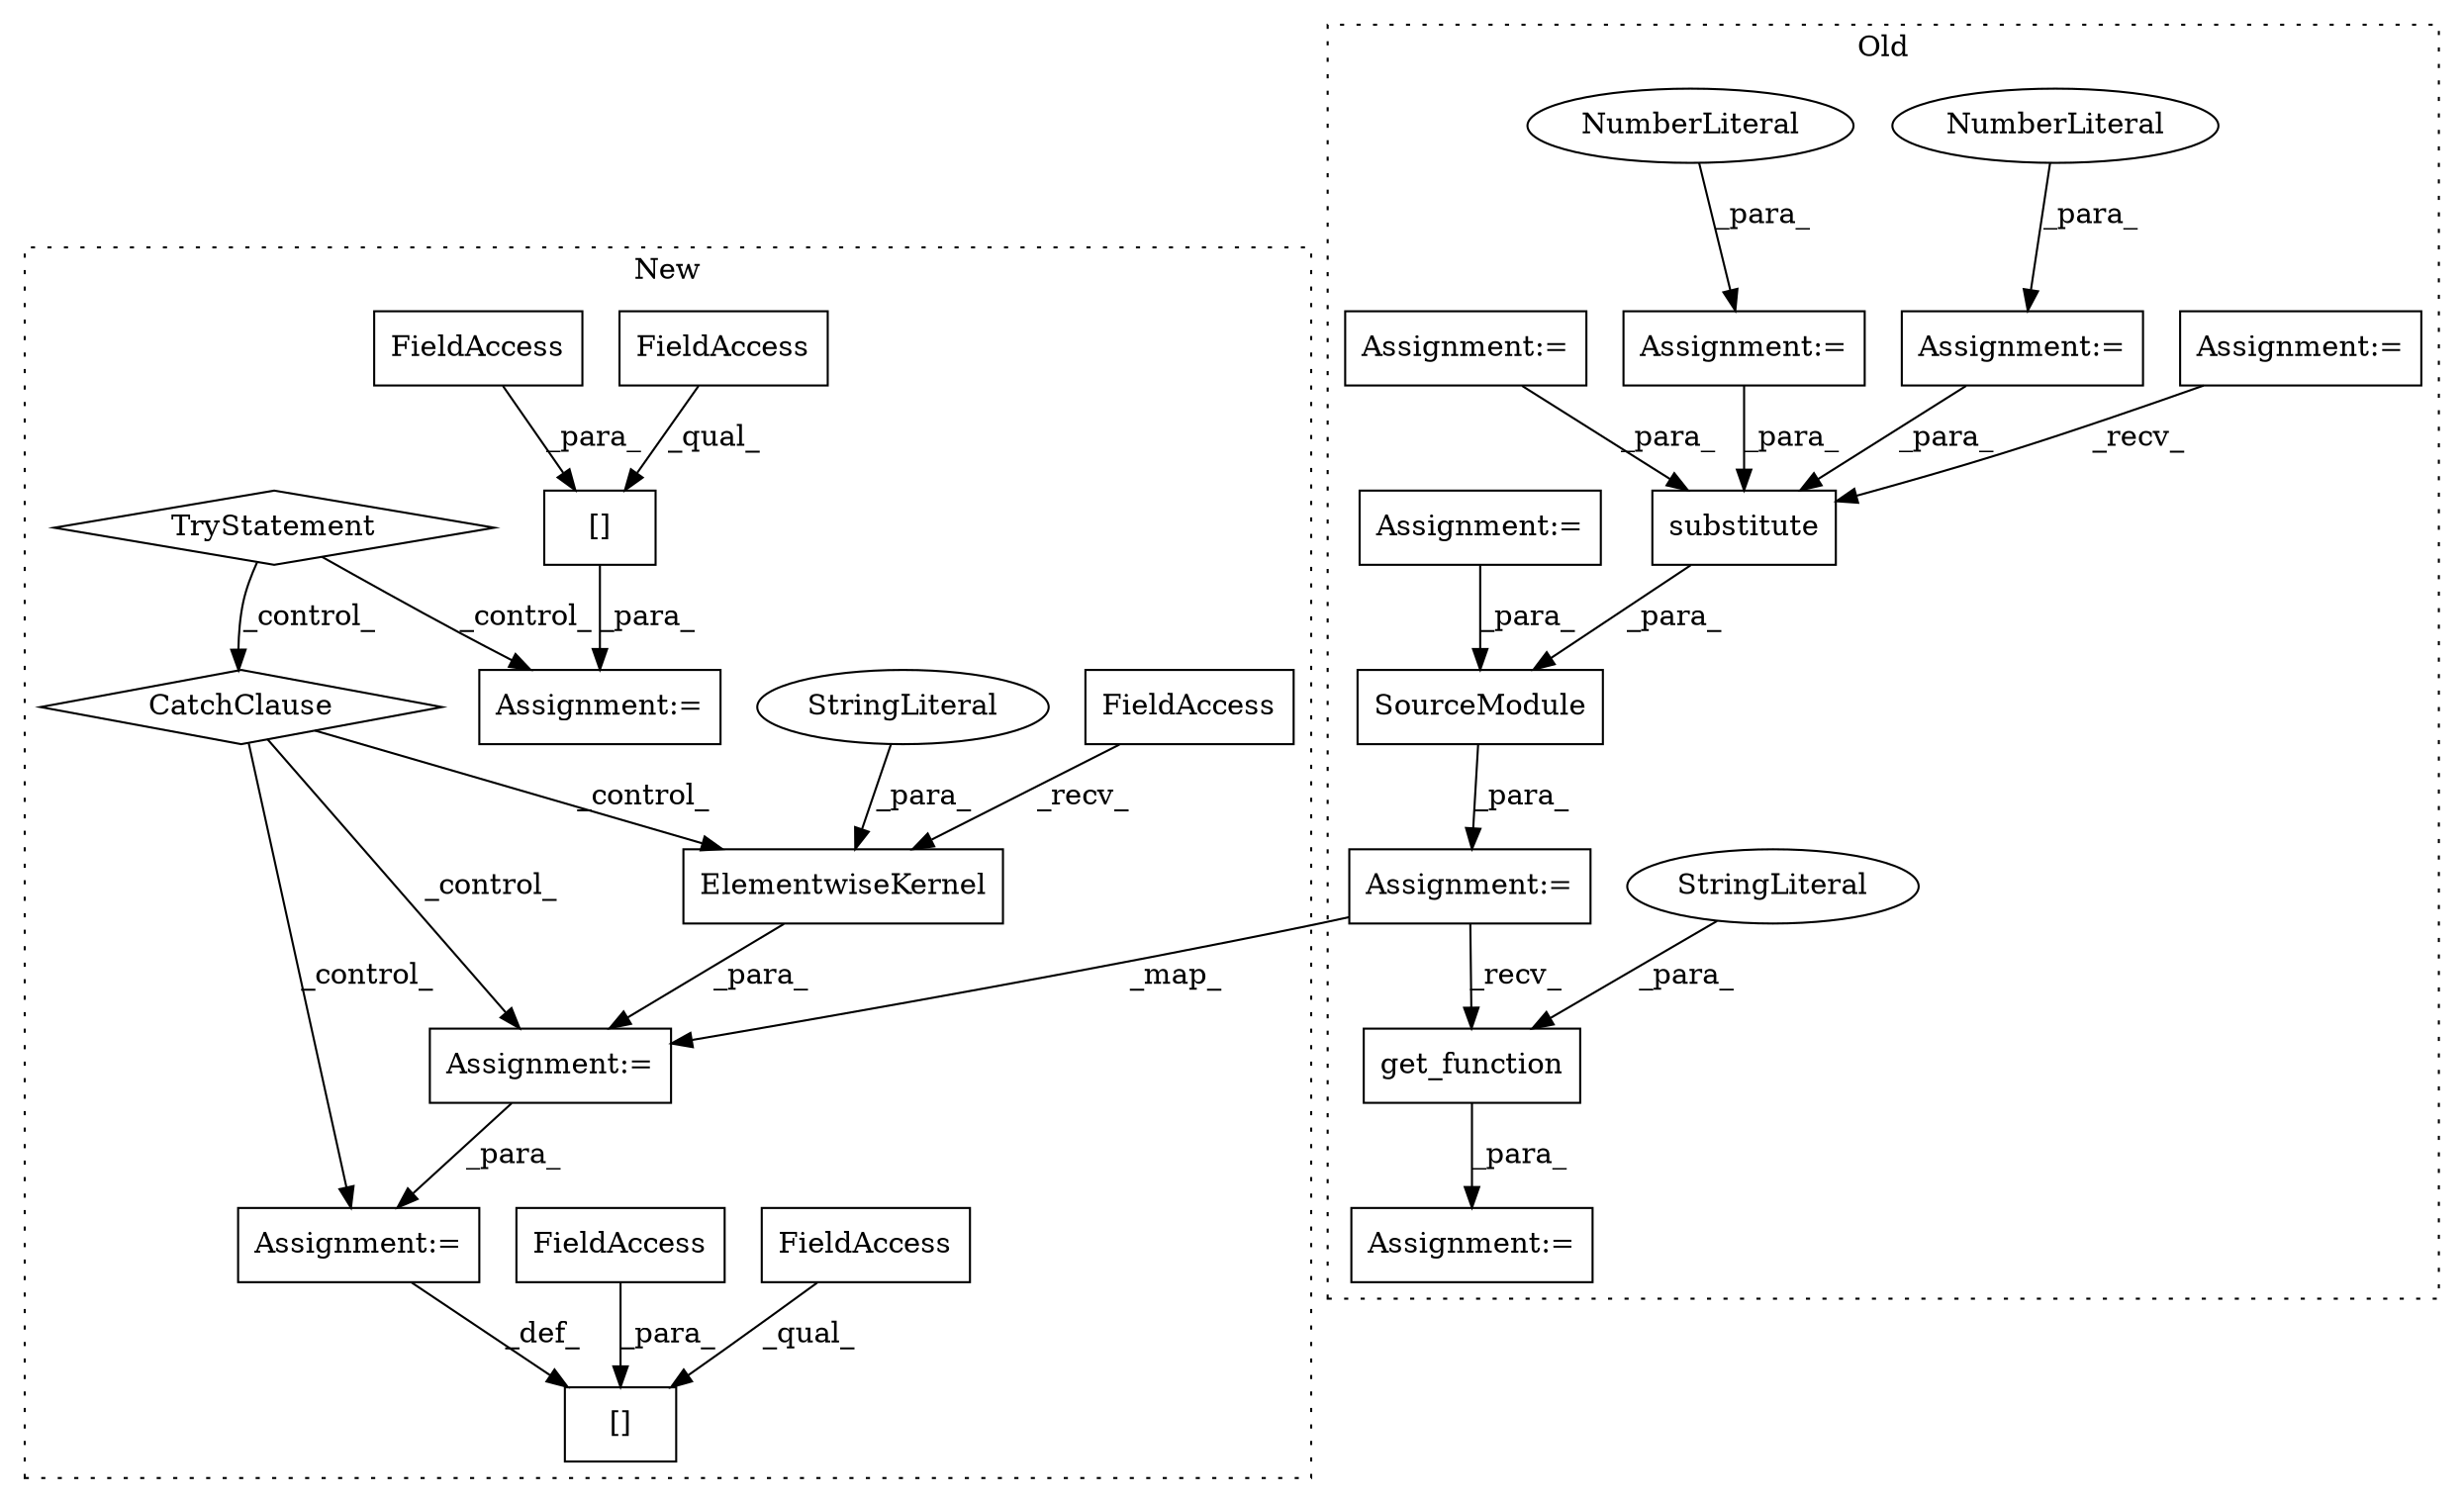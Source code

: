 digraph G {
subgraph cluster0 {
1 [label="substitute" a="32" s="1518,1539" l="11,1" shape="box"];
3 [label="Assignment:=" a="7" s="986" l="13" shape="box"];
5 [label="Assignment:=" a="7" s="1601" l="1" shape="box"];
7 [label="SourceModule" a="32" s="1491,1585" l="13,1" shape="box"];
8 [label="get_function" a="32" s="1611,1636" l="13,1" shape="box"];
9 [label="StringLiteral" a="45" s="1624" l="12" shape="ellipse"];
13 [label="Assignment:=" a="7" s="1195" l="1" shape="box"];
17 [label="Assignment:=" a="7" s="1267" l="1" shape="box"];
18 [label="NumberLiteral" a="34" s="1196" l="1" shape="ellipse"];
19 [label="NumberLiteral" a="34" s="1268" l="1" shape="ellipse"];
24 [label="Assignment:=" a="7" s="1040" l="10" shape="box"];
25 [label="Assignment:=" a="7" s="1471" l="1" shape="box"];
27 [label="Assignment:=" a="7" s="1490" l="1" shape="box"];
label = "Old";
style="dotted";
}
subgraph cluster1 {
2 [label="[]" a="2" s="864,886" l="11,1" shape="box"];
4 [label="Assignment:=" a="7" s="887" l="1" shape="box"];
6 [label="CatchClause" a="12" s="698,729" l="11,2" shape="diamond"];
10 [label="FieldAccess" a="22" s="864" l="10" shape="box"];
11 [label="FieldAccess" a="22" s="875" l="11" shape="box"];
12 [label="TryStatement" a="54" s="649" l="4" shape="diamond"];
14 [label="Assignment:=" a="7" s="665" l="1" shape="box"];
15 [label="[]" a="2" s="666,688" l="11,1" shape="box"];
16 [label="FieldAccess" a="22" s="666" l="10" shape="box"];
20 [label="ElementwiseKernel" a="32" s="763,855" l="18,1" shape="box"];
21 [label="FieldAccess" a="22" s="744" l="6" shape="box"];
22 [label="FieldAccess" a="22" s="677" l="11" shape="box"];
23 [label="StringLiteral" a="45" s="824" l="31" shape="ellipse"];
26 [label="Assignment:=" a="7" s="743" l="1" shape="box"];
label = "New";
style="dotted";
}
1 -> 7 [label="_para_"];
3 -> 1 [label="_recv_"];
4 -> 2 [label="_def_"];
6 -> 26 [label="_control_"];
6 -> 4 [label="_control_"];
6 -> 20 [label="_control_"];
7 -> 27 [label="_para_"];
8 -> 5 [label="_para_"];
9 -> 8 [label="_para_"];
10 -> 2 [label="_qual_"];
11 -> 2 [label="_para_"];
12 -> 6 [label="_control_"];
12 -> 14 [label="_control_"];
13 -> 1 [label="_para_"];
15 -> 14 [label="_para_"];
16 -> 15 [label="_qual_"];
17 -> 1 [label="_para_"];
18 -> 13 [label="_para_"];
19 -> 17 [label="_para_"];
20 -> 26 [label="_para_"];
21 -> 20 [label="_recv_"];
22 -> 15 [label="_para_"];
23 -> 20 [label="_para_"];
24 -> 1 [label="_para_"];
25 -> 7 [label="_para_"];
26 -> 4 [label="_para_"];
27 -> 8 [label="_recv_"];
27 -> 26 [label="_map_"];
}